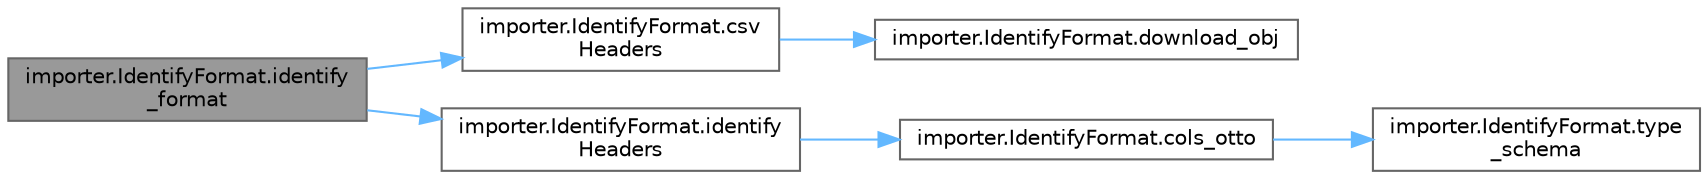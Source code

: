 digraph "importer.IdentifyFormat.identify_format"
{
 // LATEX_PDF_SIZE
  bgcolor="transparent";
  edge [fontname=Helvetica,fontsize=10,labelfontname=Helvetica,labelfontsize=10];
  node [fontname=Helvetica,fontsize=10,shape=box,height=0.2,width=0.4];
  rankdir="LR";
  Node1 [id="Node000001",label="importer.IdentifyFormat.identify\l_format",height=0.2,width=0.4,color="gray40", fillcolor="grey60", style="filled", fontcolor="black",tooltip=" "];
  Node1 -> Node2 [id="edge6_Node000001_Node000002",color="steelblue1",style="solid",tooltip=" "];
  Node2 [id="Node000002",label="importer.IdentifyFormat.csv\lHeaders",height=0.2,width=0.4,color="grey40", fillcolor="white", style="filled",URL="$namespaceimporter_1_1_identify_format.html#a31efc6bbc9f3ec7c500a3a756efaad8d",tooltip=" "];
  Node2 -> Node3 [id="edge7_Node000002_Node000003",color="steelblue1",style="solid",tooltip=" "];
  Node3 [id="Node000003",label="importer.IdentifyFormat.download_obj",height=0.2,width=0.4,color="grey40", fillcolor="white", style="filled",URL="$namespaceimporter_1_1_identify_format.html#a482e747dcffb74b23e2a24d828658bdc",tooltip=" "];
  Node1 -> Node4 [id="edge8_Node000001_Node000004",color="steelblue1",style="solid",tooltip=" "];
  Node4 [id="Node000004",label="importer.IdentifyFormat.identify\lHeaders",height=0.2,width=0.4,color="grey40", fillcolor="white", style="filled",URL="$namespaceimporter_1_1_identify_format.html#a32be73f5a214d83810e6451914cbdc08",tooltip=" "];
  Node4 -> Node5 [id="edge9_Node000004_Node000005",color="steelblue1",style="solid",tooltip=" "];
  Node5 [id="Node000005",label="importer.IdentifyFormat.cols_otto",height=0.2,width=0.4,color="grey40", fillcolor="white", style="filled",URL="$namespaceimporter_1_1_identify_format.html#a3371091bd79a1894f162950d7b3326aa",tooltip=" "];
  Node5 -> Node6 [id="edge10_Node000005_Node000006",color="steelblue1",style="solid",tooltip=" "];
  Node6 [id="Node000006",label="importer.IdentifyFormat.type\l_schema",height=0.2,width=0.4,color="grey40", fillcolor="white", style="filled",URL="$namespaceimporter_1_1_identify_format.html#a15570bb0e03a40059c773832ed82f530",tooltip=" "];
}
